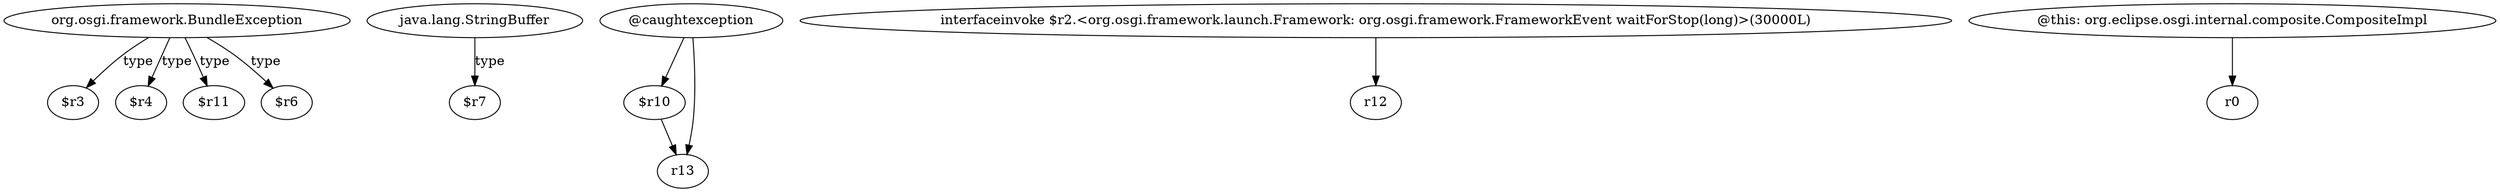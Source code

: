 digraph g {
0[label="org.osgi.framework.BundleException"]
1[label="$r3"]
0->1[label="type"]
2[label="$r4"]
0->2[label="type"]
3[label="java.lang.StringBuffer"]
4[label="$r7"]
3->4[label="type"]
5[label="$r10"]
6[label="r13"]
5->6[label=""]
7[label="interfaceinvoke $r2.<org.osgi.framework.launch.Framework: org.osgi.framework.FrameworkEvent waitForStop(long)>(30000L)"]
8[label="r12"]
7->8[label=""]
9[label="@this: org.eclipse.osgi.internal.composite.CompositeImpl"]
10[label="r0"]
9->10[label=""]
11[label="$r11"]
0->11[label="type"]
12[label="$r6"]
0->12[label="type"]
13[label="@caughtexception"]
13->5[label=""]
13->6[label=""]
}